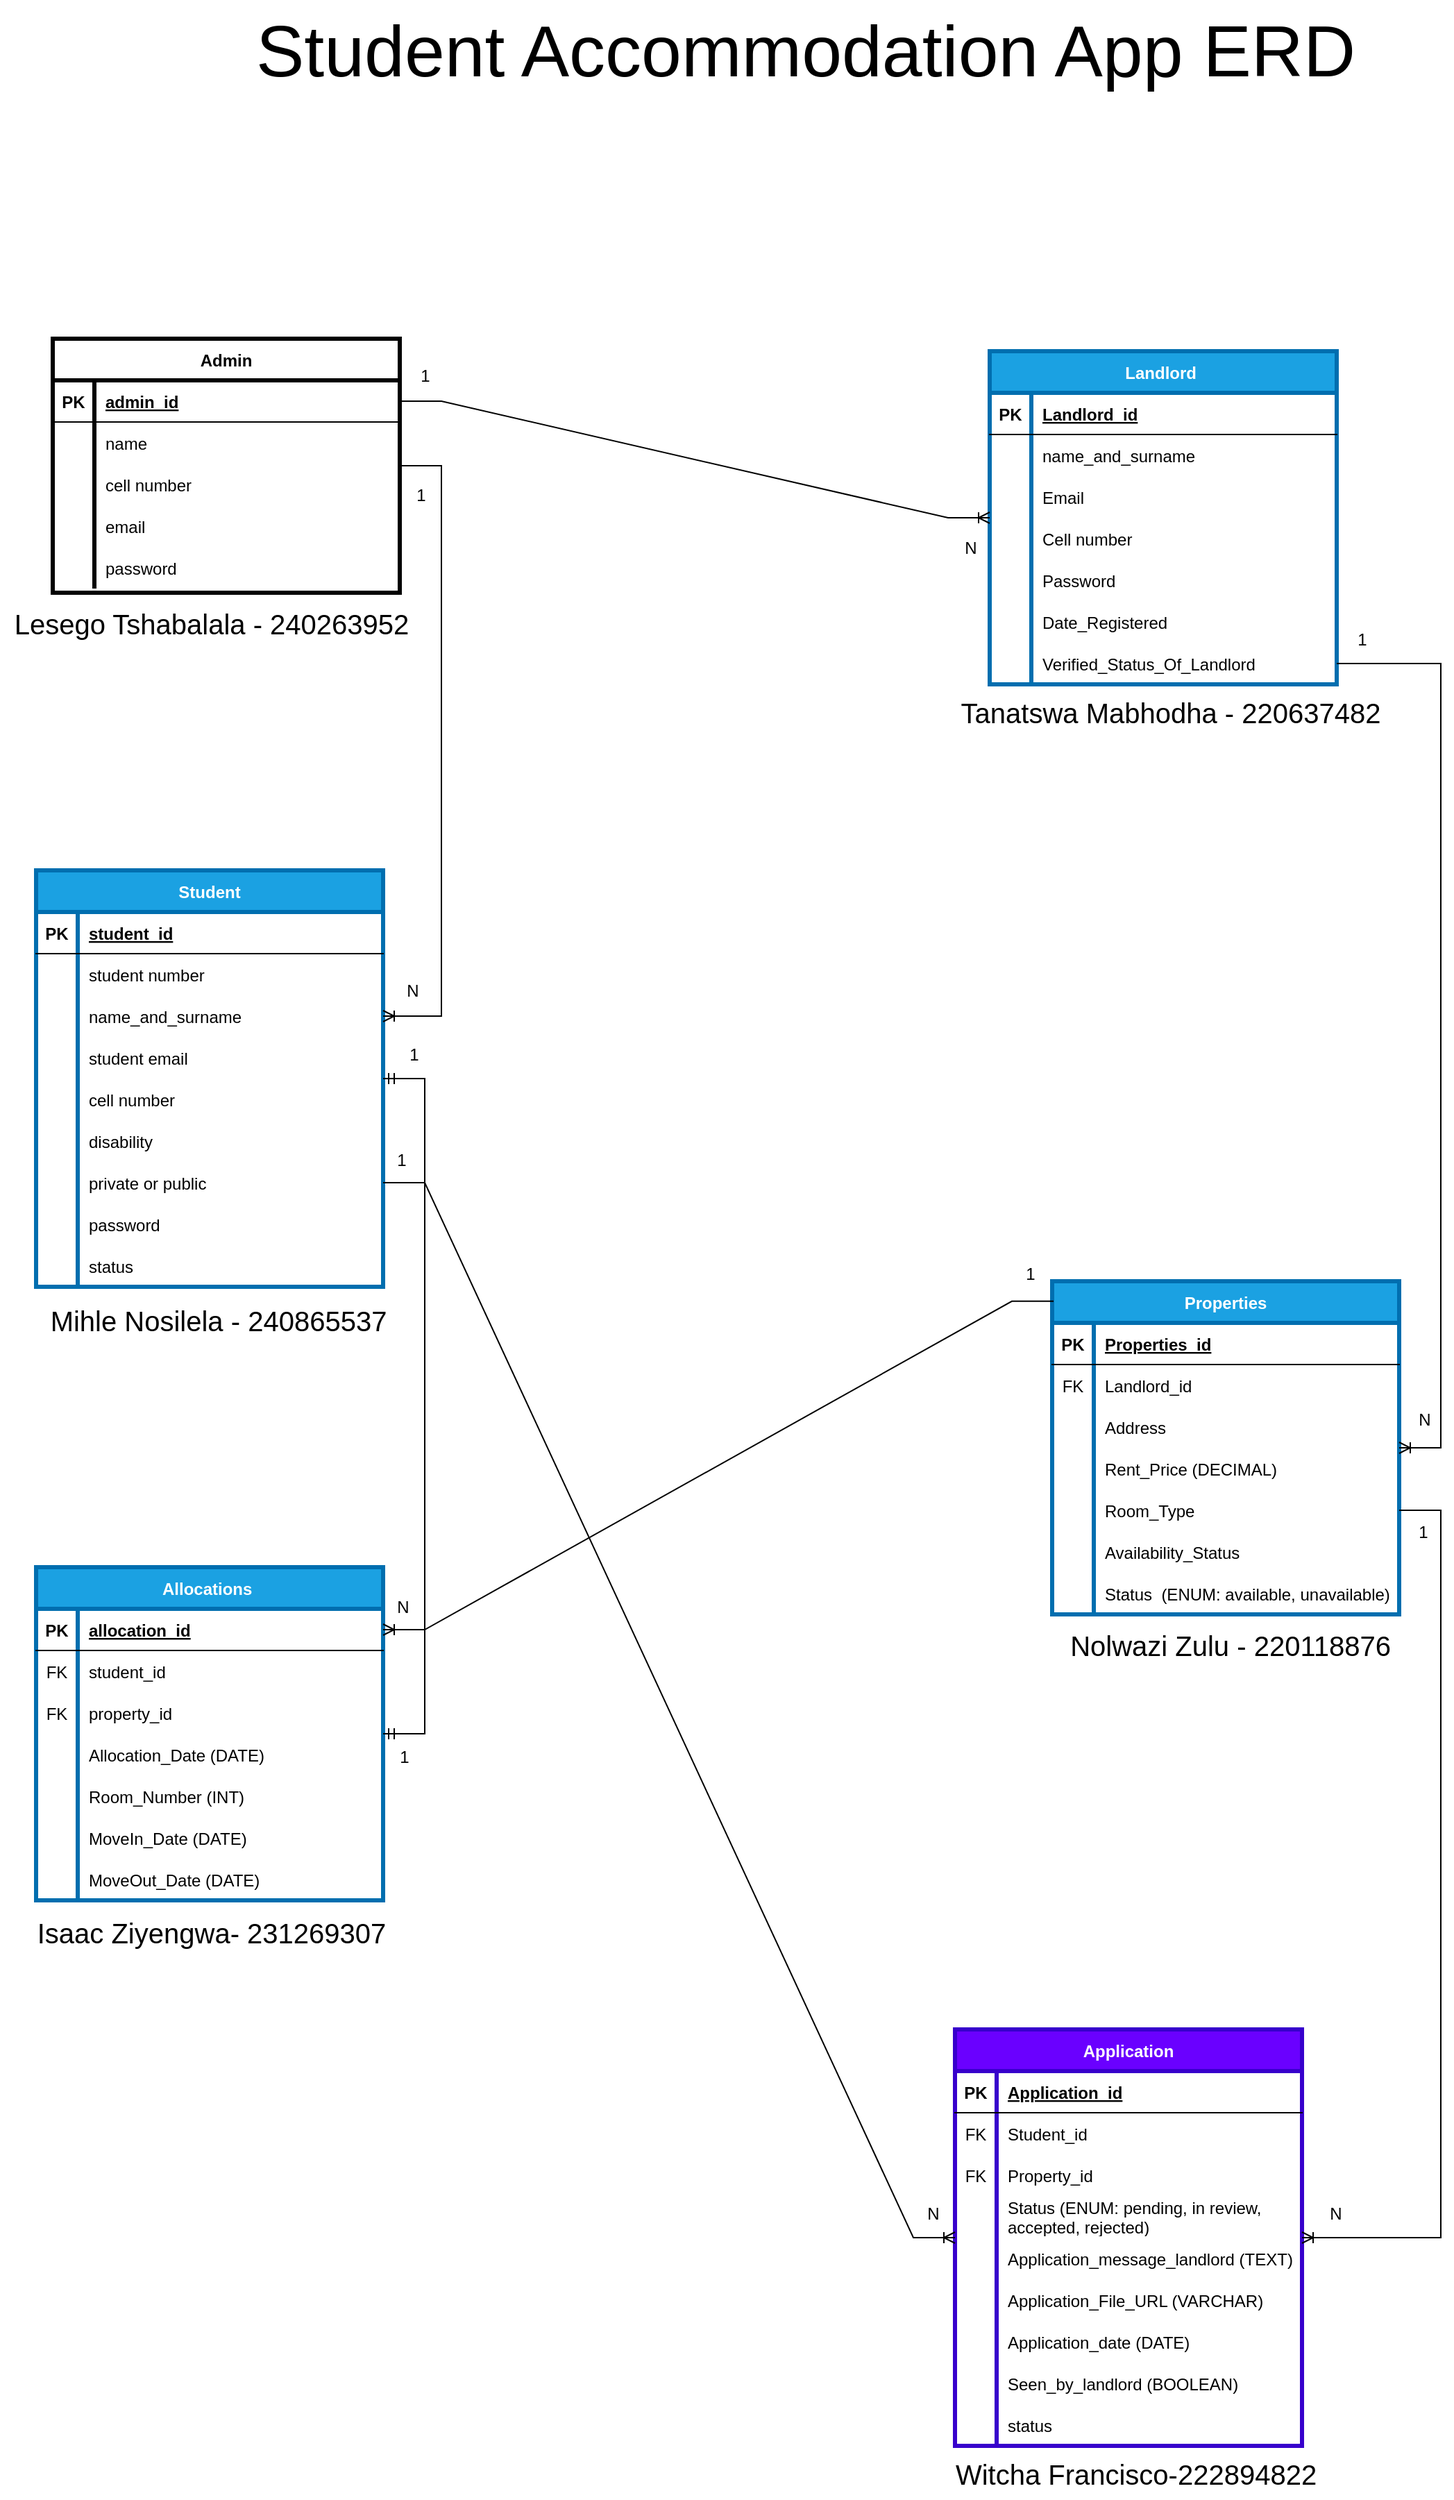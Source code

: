 <mxfile version="26.2.12">
  <diagram id="R2lEEEUBdFMjLlhIrx00" name="Page-1">
    <mxGraphModel dx="1200" dy="2487" grid="0" gridSize="10" guides="1" tooltips="1" connect="1" arrows="1" fold="1" page="1" pageScale="1" pageWidth="900" pageHeight="1600" background="light-dark(#FFFFFF,#333333)" math="0" shadow="0" extFonts="Permanent Marker^https://fonts.googleapis.com/css?family=Permanent+Marker">
      <root>
        <mxCell id="0" />
        <mxCell id="1" parent="0" />
        <mxCell id="C-vyLk0tnHw3VtMMgP7b-23" value="Admin" style="shape=table;startSize=30;container=1;collapsible=1;childLayout=tableLayout;fixedRows=1;rowLines=0;fontStyle=1;align=center;resizeLast=1;fillColor=light-dark(#FFFFFF,#FF0000);strokeColor=light-dark(#000000,#FF0000);strokeWidth=3;" parent="1" vertex="1">
          <mxGeometry x="124" y="-591" width="250" height="183" as="geometry" />
        </mxCell>
        <mxCell id="C-vyLk0tnHw3VtMMgP7b-24" value="" style="shape=partialRectangle;collapsible=0;dropTarget=0;pointerEvents=0;fillColor=none;points=[[0,0.5],[1,0.5]];portConstraint=eastwest;top=0;left=0;right=0;bottom=1;" parent="C-vyLk0tnHw3VtMMgP7b-23" vertex="1">
          <mxGeometry y="30" width="250" height="30" as="geometry" />
        </mxCell>
        <mxCell id="C-vyLk0tnHw3VtMMgP7b-25" value="PK" style="shape=partialRectangle;overflow=hidden;connectable=0;fillColor=none;top=0;left=0;bottom=0;right=0;fontStyle=1;" parent="C-vyLk0tnHw3VtMMgP7b-24" vertex="1">
          <mxGeometry width="30" height="30" as="geometry">
            <mxRectangle width="30" height="30" as="alternateBounds" />
          </mxGeometry>
        </mxCell>
        <mxCell id="C-vyLk0tnHw3VtMMgP7b-26" value="admin_id" style="shape=partialRectangle;overflow=hidden;connectable=0;fillColor=none;top=0;left=0;bottom=0;right=0;align=left;spacingLeft=6;fontStyle=5;" parent="C-vyLk0tnHw3VtMMgP7b-24" vertex="1">
          <mxGeometry x="30" width="220" height="30" as="geometry">
            <mxRectangle width="220" height="30" as="alternateBounds" />
          </mxGeometry>
        </mxCell>
        <mxCell id="C-vyLk0tnHw3VtMMgP7b-27" value="" style="shape=partialRectangle;collapsible=0;dropTarget=0;pointerEvents=0;fillColor=none;points=[[0,0.5],[1,0.5]];portConstraint=eastwest;top=0;left=0;right=0;bottom=0;" parent="C-vyLk0tnHw3VtMMgP7b-23" vertex="1">
          <mxGeometry y="60" width="250" height="30" as="geometry" />
        </mxCell>
        <mxCell id="C-vyLk0tnHw3VtMMgP7b-28" value="" style="shape=partialRectangle;overflow=hidden;connectable=0;fillColor=none;top=0;left=0;bottom=0;right=0;" parent="C-vyLk0tnHw3VtMMgP7b-27" vertex="1">
          <mxGeometry width="30" height="30" as="geometry">
            <mxRectangle width="30" height="30" as="alternateBounds" />
          </mxGeometry>
        </mxCell>
        <mxCell id="C-vyLk0tnHw3VtMMgP7b-29" value="name " style="shape=partialRectangle;overflow=hidden;connectable=0;fillColor=none;top=0;left=0;bottom=0;right=0;align=left;spacingLeft=6;" parent="C-vyLk0tnHw3VtMMgP7b-27" vertex="1">
          <mxGeometry x="30" width="220" height="30" as="geometry">
            <mxRectangle width="220" height="30" as="alternateBounds" />
          </mxGeometry>
        </mxCell>
        <mxCell id="-MiXcovGbyeg5kzN_aDn-31" style="shape=partialRectangle;collapsible=0;dropTarget=0;pointerEvents=0;fillColor=none;points=[[0,0.5],[1,0.5]];portConstraint=eastwest;top=0;left=0;right=0;bottom=0;" vertex="1" parent="C-vyLk0tnHw3VtMMgP7b-23">
          <mxGeometry y="90" width="250" height="30" as="geometry" />
        </mxCell>
        <mxCell id="-MiXcovGbyeg5kzN_aDn-32" style="shape=partialRectangle;overflow=hidden;connectable=0;fillColor=none;top=0;left=0;bottom=0;right=0;" vertex="1" parent="-MiXcovGbyeg5kzN_aDn-31">
          <mxGeometry width="30" height="30" as="geometry">
            <mxRectangle width="30" height="30" as="alternateBounds" />
          </mxGeometry>
        </mxCell>
        <mxCell id="-MiXcovGbyeg5kzN_aDn-33" value="cell number " style="shape=partialRectangle;overflow=hidden;connectable=0;fillColor=none;top=0;left=0;bottom=0;right=0;align=left;spacingLeft=6;" vertex="1" parent="-MiXcovGbyeg5kzN_aDn-31">
          <mxGeometry x="30" width="220" height="30" as="geometry">
            <mxRectangle width="220" height="30" as="alternateBounds" />
          </mxGeometry>
        </mxCell>
        <mxCell id="-MiXcovGbyeg5kzN_aDn-28" style="shape=partialRectangle;collapsible=0;dropTarget=0;pointerEvents=0;fillColor=none;points=[[0,0.5],[1,0.5]];portConstraint=eastwest;top=0;left=0;right=0;bottom=0;" vertex="1" parent="C-vyLk0tnHw3VtMMgP7b-23">
          <mxGeometry y="120" width="250" height="30" as="geometry" />
        </mxCell>
        <mxCell id="-MiXcovGbyeg5kzN_aDn-29" style="shape=partialRectangle;overflow=hidden;connectable=0;fillColor=none;top=0;left=0;bottom=0;right=0;strokeColor=light-dark(#000000,#FF0000);strokeWidth=3;" vertex="1" parent="-MiXcovGbyeg5kzN_aDn-28">
          <mxGeometry width="30" height="30" as="geometry">
            <mxRectangle width="30" height="30" as="alternateBounds" />
          </mxGeometry>
        </mxCell>
        <mxCell id="-MiXcovGbyeg5kzN_aDn-30" value="email" style="shape=partialRectangle;overflow=hidden;connectable=0;fillColor=none;top=0;left=0;bottom=0;right=0;align=left;spacingLeft=6;" vertex="1" parent="-MiXcovGbyeg5kzN_aDn-28">
          <mxGeometry x="30" width="220" height="30" as="geometry">
            <mxRectangle width="220" height="30" as="alternateBounds" />
          </mxGeometry>
        </mxCell>
        <mxCell id="-MiXcovGbyeg5kzN_aDn-25" style="shape=partialRectangle;collapsible=0;dropTarget=0;pointerEvents=0;fillColor=none;points=[[0,0.5],[1,0.5]];portConstraint=eastwest;top=0;left=0;right=0;bottom=0;" vertex="1" parent="C-vyLk0tnHw3VtMMgP7b-23">
          <mxGeometry y="150" width="250" height="30" as="geometry" />
        </mxCell>
        <mxCell id="-MiXcovGbyeg5kzN_aDn-26" style="shape=partialRectangle;overflow=hidden;connectable=0;fillColor=none;top=0;left=0;bottom=0;right=0;" vertex="1" parent="-MiXcovGbyeg5kzN_aDn-25">
          <mxGeometry width="30" height="30" as="geometry">
            <mxRectangle width="30" height="30" as="alternateBounds" />
          </mxGeometry>
        </mxCell>
        <mxCell id="-MiXcovGbyeg5kzN_aDn-27" value="password" style="shape=partialRectangle;overflow=hidden;connectable=0;fillColor=none;top=0;left=0;bottom=0;right=0;align=left;spacingLeft=6;" vertex="1" parent="-MiXcovGbyeg5kzN_aDn-25">
          <mxGeometry x="30" width="220" height="30" as="geometry">
            <mxRectangle width="220" height="30" as="alternateBounds" />
          </mxGeometry>
        </mxCell>
        <mxCell id="-MiXcovGbyeg5kzN_aDn-36" value="Student" style="shape=table;startSize=30;container=1;collapsible=1;childLayout=tableLayout;fixedRows=1;rowLines=0;fontStyle=1;align=center;resizeLast=1;fillColor=light-dark(#1BA1E2,#1805C4);fontColor=light-dark(#FFFFFF,#FFFFFF);strokeColor=light-dark(#006EAF,#280BE7);strokeWidth=3;labelBackgroundColor=none;" vertex="1" parent="1">
          <mxGeometry x="112" y="-208" width="250" height="300" as="geometry" />
        </mxCell>
        <mxCell id="-MiXcovGbyeg5kzN_aDn-37" value="" style="shape=partialRectangle;collapsible=0;dropTarget=0;pointerEvents=0;fillColor=none;points=[[0,0.5],[1,0.5]];portConstraint=eastwest;top=0;left=0;right=0;bottom=1;" vertex="1" parent="-MiXcovGbyeg5kzN_aDn-36">
          <mxGeometry y="30" width="250" height="30" as="geometry" />
        </mxCell>
        <mxCell id="-MiXcovGbyeg5kzN_aDn-38" value="PK" style="shape=partialRectangle;overflow=hidden;connectable=0;fillColor=none;top=0;left=0;bottom=0;right=0;fontStyle=1;" vertex="1" parent="-MiXcovGbyeg5kzN_aDn-37">
          <mxGeometry width="30" height="30" as="geometry">
            <mxRectangle width="30" height="30" as="alternateBounds" />
          </mxGeometry>
        </mxCell>
        <mxCell id="-MiXcovGbyeg5kzN_aDn-39" value="student_id" style="shape=partialRectangle;overflow=hidden;connectable=0;fillColor=none;top=0;left=0;bottom=0;right=0;align=left;spacingLeft=6;fontStyle=5;" vertex="1" parent="-MiXcovGbyeg5kzN_aDn-37">
          <mxGeometry x="30" width="220" height="30" as="geometry">
            <mxRectangle width="220" height="30" as="alternateBounds" />
          </mxGeometry>
        </mxCell>
        <mxCell id="-MiXcovGbyeg5kzN_aDn-40" value="" style="shape=partialRectangle;collapsible=0;dropTarget=0;pointerEvents=0;fillColor=none;points=[[0,0.5],[1,0.5]];portConstraint=eastwest;top=0;left=0;right=0;bottom=0;" vertex="1" parent="-MiXcovGbyeg5kzN_aDn-36">
          <mxGeometry y="60" width="250" height="30" as="geometry" />
        </mxCell>
        <mxCell id="-MiXcovGbyeg5kzN_aDn-41" value="" style="shape=partialRectangle;overflow=hidden;connectable=0;fillColor=none;top=0;left=0;bottom=0;right=0;" vertex="1" parent="-MiXcovGbyeg5kzN_aDn-40">
          <mxGeometry width="30" height="30" as="geometry">
            <mxRectangle width="30" height="30" as="alternateBounds" />
          </mxGeometry>
        </mxCell>
        <mxCell id="-MiXcovGbyeg5kzN_aDn-42" value="student number" style="shape=partialRectangle;overflow=hidden;connectable=0;fillColor=none;top=0;left=0;bottom=0;right=0;align=left;spacingLeft=6;" vertex="1" parent="-MiXcovGbyeg5kzN_aDn-40">
          <mxGeometry x="30" width="220" height="30" as="geometry">
            <mxRectangle width="220" height="30" as="alternateBounds" />
          </mxGeometry>
        </mxCell>
        <mxCell id="-MiXcovGbyeg5kzN_aDn-43" style="shape=partialRectangle;collapsible=0;dropTarget=0;pointerEvents=0;fillColor=none;points=[[0,0.5],[1,0.5]];portConstraint=eastwest;top=0;left=0;right=0;bottom=0;" vertex="1" parent="-MiXcovGbyeg5kzN_aDn-36">
          <mxGeometry y="90" width="250" height="30" as="geometry" />
        </mxCell>
        <mxCell id="-MiXcovGbyeg5kzN_aDn-44" style="shape=partialRectangle;overflow=hidden;connectable=0;fillColor=none;top=0;left=0;bottom=0;right=0;" vertex="1" parent="-MiXcovGbyeg5kzN_aDn-43">
          <mxGeometry width="30" height="30" as="geometry">
            <mxRectangle width="30" height="30" as="alternateBounds" />
          </mxGeometry>
        </mxCell>
        <mxCell id="-MiXcovGbyeg5kzN_aDn-45" value="name_and_surname" style="shape=partialRectangle;overflow=hidden;connectable=0;fillColor=none;top=0;left=0;bottom=0;right=0;align=left;spacingLeft=6;" vertex="1" parent="-MiXcovGbyeg5kzN_aDn-43">
          <mxGeometry x="30" width="220" height="30" as="geometry">
            <mxRectangle width="220" height="30" as="alternateBounds" />
          </mxGeometry>
        </mxCell>
        <mxCell id="-MiXcovGbyeg5kzN_aDn-46" value="" style="shape=partialRectangle;collapsible=0;dropTarget=0;pointerEvents=0;fillColor=none;points=[[0,0.5],[1,0.5]];portConstraint=eastwest;top=0;left=0;right=0;bottom=0;" vertex="1" parent="-MiXcovGbyeg5kzN_aDn-36">
          <mxGeometry y="120" width="250" height="30" as="geometry" />
        </mxCell>
        <mxCell id="-MiXcovGbyeg5kzN_aDn-47" value="" style="shape=partialRectangle;overflow=hidden;connectable=0;fillColor=none;top=0;left=0;bottom=0;right=0;" vertex="1" parent="-MiXcovGbyeg5kzN_aDn-46">
          <mxGeometry width="30" height="30" as="geometry">
            <mxRectangle width="30" height="30" as="alternateBounds" />
          </mxGeometry>
        </mxCell>
        <mxCell id="-MiXcovGbyeg5kzN_aDn-48" value="student email" style="shape=partialRectangle;overflow=hidden;connectable=0;fillColor=none;top=0;left=0;bottom=0;right=0;align=left;spacingLeft=6;" vertex="1" parent="-MiXcovGbyeg5kzN_aDn-46">
          <mxGeometry x="30" width="220" height="30" as="geometry">
            <mxRectangle width="220" height="30" as="alternateBounds" />
          </mxGeometry>
        </mxCell>
        <mxCell id="-MiXcovGbyeg5kzN_aDn-49" style="shape=partialRectangle;collapsible=0;dropTarget=0;pointerEvents=0;fillColor=none;points=[[0,0.5],[1,0.5]];portConstraint=eastwest;top=0;left=0;right=0;bottom=0;" vertex="1" parent="-MiXcovGbyeg5kzN_aDn-36">
          <mxGeometry y="150" width="250" height="30" as="geometry" />
        </mxCell>
        <mxCell id="-MiXcovGbyeg5kzN_aDn-50" style="shape=partialRectangle;overflow=hidden;connectable=0;fillColor=none;top=0;left=0;bottom=0;right=0;" vertex="1" parent="-MiXcovGbyeg5kzN_aDn-49">
          <mxGeometry width="30" height="30" as="geometry">
            <mxRectangle width="30" height="30" as="alternateBounds" />
          </mxGeometry>
        </mxCell>
        <mxCell id="-MiXcovGbyeg5kzN_aDn-51" value="cell number" style="shape=partialRectangle;overflow=hidden;connectable=0;fillColor=none;top=0;left=0;bottom=0;right=0;align=left;spacingLeft=6;" vertex="1" parent="-MiXcovGbyeg5kzN_aDn-49">
          <mxGeometry x="30" width="220" height="30" as="geometry">
            <mxRectangle width="220" height="30" as="alternateBounds" />
          </mxGeometry>
        </mxCell>
        <mxCell id="-MiXcovGbyeg5kzN_aDn-52" style="shape=partialRectangle;collapsible=0;dropTarget=0;pointerEvents=0;fillColor=none;points=[[0,0.5],[1,0.5]];portConstraint=eastwest;top=0;left=0;right=0;bottom=0;" vertex="1" parent="-MiXcovGbyeg5kzN_aDn-36">
          <mxGeometry y="180" width="250" height="30" as="geometry" />
        </mxCell>
        <mxCell id="-MiXcovGbyeg5kzN_aDn-53" style="shape=partialRectangle;overflow=hidden;connectable=0;fillColor=none;top=0;left=0;bottom=0;right=0;" vertex="1" parent="-MiXcovGbyeg5kzN_aDn-52">
          <mxGeometry width="30" height="30" as="geometry">
            <mxRectangle width="30" height="30" as="alternateBounds" />
          </mxGeometry>
        </mxCell>
        <mxCell id="-MiXcovGbyeg5kzN_aDn-54" value="disability" style="shape=partialRectangle;overflow=hidden;connectable=0;fillColor=none;top=0;left=0;bottom=0;right=0;align=left;spacingLeft=6;" vertex="1" parent="-MiXcovGbyeg5kzN_aDn-52">
          <mxGeometry x="30" width="220" height="30" as="geometry">
            <mxRectangle width="220" height="30" as="alternateBounds" />
          </mxGeometry>
        </mxCell>
        <mxCell id="-MiXcovGbyeg5kzN_aDn-55" style="shape=partialRectangle;collapsible=0;dropTarget=0;pointerEvents=0;fillColor=none;points=[[0,0.5],[1,0.5]];portConstraint=eastwest;top=0;left=0;right=0;bottom=0;" vertex="1" parent="-MiXcovGbyeg5kzN_aDn-36">
          <mxGeometry y="210" width="250" height="30" as="geometry" />
        </mxCell>
        <mxCell id="-MiXcovGbyeg5kzN_aDn-56" style="shape=partialRectangle;overflow=hidden;connectable=0;fillColor=none;top=0;left=0;bottom=0;right=0;" vertex="1" parent="-MiXcovGbyeg5kzN_aDn-55">
          <mxGeometry width="30" height="30" as="geometry">
            <mxRectangle width="30" height="30" as="alternateBounds" />
          </mxGeometry>
        </mxCell>
        <mxCell id="-MiXcovGbyeg5kzN_aDn-57" value="private or public" style="shape=partialRectangle;overflow=hidden;connectable=0;fillColor=none;top=0;left=0;bottom=0;right=0;align=left;spacingLeft=6;" vertex="1" parent="-MiXcovGbyeg5kzN_aDn-55">
          <mxGeometry x="30" width="220" height="30" as="geometry">
            <mxRectangle width="220" height="30" as="alternateBounds" />
          </mxGeometry>
        </mxCell>
        <mxCell id="-MiXcovGbyeg5kzN_aDn-58" style="shape=partialRectangle;collapsible=0;dropTarget=0;pointerEvents=0;fillColor=none;points=[[0,0.5],[1,0.5]];portConstraint=eastwest;top=0;left=0;right=0;bottom=0;" vertex="1" parent="-MiXcovGbyeg5kzN_aDn-36">
          <mxGeometry y="240" width="250" height="30" as="geometry" />
        </mxCell>
        <mxCell id="-MiXcovGbyeg5kzN_aDn-59" style="shape=partialRectangle;overflow=hidden;connectable=0;fillColor=none;top=0;left=0;bottom=0;right=0;" vertex="1" parent="-MiXcovGbyeg5kzN_aDn-58">
          <mxGeometry width="30" height="30" as="geometry">
            <mxRectangle width="30" height="30" as="alternateBounds" />
          </mxGeometry>
        </mxCell>
        <mxCell id="-MiXcovGbyeg5kzN_aDn-60" value="password" style="shape=partialRectangle;overflow=hidden;connectable=0;fillColor=none;top=0;left=0;bottom=0;right=0;align=left;spacingLeft=6;" vertex="1" parent="-MiXcovGbyeg5kzN_aDn-58">
          <mxGeometry x="30" width="220" height="30" as="geometry">
            <mxRectangle width="220" height="30" as="alternateBounds" />
          </mxGeometry>
        </mxCell>
        <mxCell id="-MiXcovGbyeg5kzN_aDn-61" style="shape=partialRectangle;collapsible=0;dropTarget=0;pointerEvents=0;fillColor=none;points=[[0,0.5],[1,0.5]];portConstraint=eastwest;top=0;left=0;right=0;bottom=0;" vertex="1" parent="-MiXcovGbyeg5kzN_aDn-36">
          <mxGeometry y="270" width="250" height="30" as="geometry" />
        </mxCell>
        <mxCell id="-MiXcovGbyeg5kzN_aDn-62" style="shape=partialRectangle;overflow=hidden;connectable=0;fillColor=none;top=0;left=0;bottom=0;right=0;" vertex="1" parent="-MiXcovGbyeg5kzN_aDn-61">
          <mxGeometry width="30" height="30" as="geometry">
            <mxRectangle width="30" height="30" as="alternateBounds" />
          </mxGeometry>
        </mxCell>
        <mxCell id="-MiXcovGbyeg5kzN_aDn-63" value="status" style="shape=partialRectangle;overflow=hidden;connectable=0;fillColor=none;top=0;left=0;bottom=0;right=0;align=left;spacingLeft=6;" vertex="1" parent="-MiXcovGbyeg5kzN_aDn-61">
          <mxGeometry x="30" width="220" height="30" as="geometry">
            <mxRectangle width="220" height="30" as="alternateBounds" />
          </mxGeometry>
        </mxCell>
        <mxCell id="-MiXcovGbyeg5kzN_aDn-64" value="Properties" style="shape=table;startSize=30;container=1;collapsible=1;childLayout=tableLayout;fixedRows=1;rowLines=0;fontStyle=1;align=center;resizeLast=1;fillColor=light-dark(#1BA1E2,#8F00FF);fontColor=light-dark(#FFFFFF,#FFFFFF);strokeColor=light-dark(#006EAF,#8F00FF);strokeWidth=3;labelBackgroundColor=none;" vertex="1" parent="1">
          <mxGeometry x="844" y="88" width="250" height="240" as="geometry" />
        </mxCell>
        <mxCell id="-MiXcovGbyeg5kzN_aDn-65" value="" style="shape=partialRectangle;collapsible=0;dropTarget=0;pointerEvents=0;fillColor=none;points=[[0,0.5],[1,0.5]];portConstraint=eastwest;top=0;left=0;right=0;bottom=1;" vertex="1" parent="-MiXcovGbyeg5kzN_aDn-64">
          <mxGeometry y="30" width="250" height="30" as="geometry" />
        </mxCell>
        <mxCell id="-MiXcovGbyeg5kzN_aDn-66" value="PK" style="shape=partialRectangle;overflow=hidden;connectable=0;fillColor=none;top=0;left=0;bottom=0;right=0;fontStyle=1;" vertex="1" parent="-MiXcovGbyeg5kzN_aDn-65">
          <mxGeometry width="30" height="30" as="geometry">
            <mxRectangle width="30" height="30" as="alternateBounds" />
          </mxGeometry>
        </mxCell>
        <mxCell id="-MiXcovGbyeg5kzN_aDn-67" value="Properties_id" style="shape=partialRectangle;overflow=hidden;connectable=0;fillColor=none;top=0;left=0;bottom=0;right=0;align=left;spacingLeft=6;fontStyle=5;" vertex="1" parent="-MiXcovGbyeg5kzN_aDn-65">
          <mxGeometry x="30" width="220" height="30" as="geometry">
            <mxRectangle width="220" height="30" as="alternateBounds" />
          </mxGeometry>
        </mxCell>
        <mxCell id="-MiXcovGbyeg5kzN_aDn-68" value="" style="shape=partialRectangle;collapsible=0;dropTarget=0;pointerEvents=0;fillColor=none;points=[[0,0.5],[1,0.5]];portConstraint=eastwest;top=0;left=0;right=0;bottom=0;" vertex="1" parent="-MiXcovGbyeg5kzN_aDn-64">
          <mxGeometry y="60" width="250" height="30" as="geometry" />
        </mxCell>
        <mxCell id="-MiXcovGbyeg5kzN_aDn-69" value="FK" style="shape=partialRectangle;overflow=hidden;connectable=0;fillColor=none;top=0;left=0;bottom=0;right=0;" vertex="1" parent="-MiXcovGbyeg5kzN_aDn-68">
          <mxGeometry width="30" height="30" as="geometry">
            <mxRectangle width="30" height="30" as="alternateBounds" />
          </mxGeometry>
        </mxCell>
        <mxCell id="-MiXcovGbyeg5kzN_aDn-70" value="Landlord_id" style="shape=partialRectangle;overflow=hidden;connectable=0;fillColor=none;top=0;left=0;bottom=0;right=0;align=left;spacingLeft=6;" vertex="1" parent="-MiXcovGbyeg5kzN_aDn-68">
          <mxGeometry x="30" width="220" height="30" as="geometry">
            <mxRectangle width="220" height="30" as="alternateBounds" />
          </mxGeometry>
        </mxCell>
        <mxCell id="-MiXcovGbyeg5kzN_aDn-71" style="shape=partialRectangle;collapsible=0;dropTarget=0;pointerEvents=0;fillColor=none;points=[[0,0.5],[1,0.5]];portConstraint=eastwest;top=0;left=0;right=0;bottom=0;" vertex="1" parent="-MiXcovGbyeg5kzN_aDn-64">
          <mxGeometry y="90" width="250" height="30" as="geometry" />
        </mxCell>
        <mxCell id="-MiXcovGbyeg5kzN_aDn-72" style="shape=partialRectangle;overflow=hidden;connectable=0;fillColor=none;top=0;left=0;bottom=0;right=0;" vertex="1" parent="-MiXcovGbyeg5kzN_aDn-71">
          <mxGeometry width="30" height="30" as="geometry">
            <mxRectangle width="30" height="30" as="alternateBounds" />
          </mxGeometry>
        </mxCell>
        <mxCell id="-MiXcovGbyeg5kzN_aDn-73" value="Address" style="shape=partialRectangle;overflow=hidden;connectable=0;fillColor=none;top=0;left=0;bottom=0;right=0;align=left;spacingLeft=6;" vertex="1" parent="-MiXcovGbyeg5kzN_aDn-71">
          <mxGeometry x="30" width="220" height="30" as="geometry">
            <mxRectangle width="220" height="30" as="alternateBounds" />
          </mxGeometry>
        </mxCell>
        <mxCell id="-MiXcovGbyeg5kzN_aDn-74" value="" style="shape=partialRectangle;collapsible=0;dropTarget=0;pointerEvents=0;fillColor=none;points=[[0,0.5],[1,0.5]];portConstraint=eastwest;top=0;left=0;right=0;bottom=0;" vertex="1" parent="-MiXcovGbyeg5kzN_aDn-64">
          <mxGeometry y="120" width="250" height="30" as="geometry" />
        </mxCell>
        <mxCell id="-MiXcovGbyeg5kzN_aDn-75" value="" style="shape=partialRectangle;overflow=hidden;connectable=0;fillColor=none;top=0;left=0;bottom=0;right=0;" vertex="1" parent="-MiXcovGbyeg5kzN_aDn-74">
          <mxGeometry width="30" height="30" as="geometry">
            <mxRectangle width="30" height="30" as="alternateBounds" />
          </mxGeometry>
        </mxCell>
        <mxCell id="-MiXcovGbyeg5kzN_aDn-76" value="Rent_Price (DECIMAL)" style="shape=partialRectangle;overflow=hidden;connectable=0;fillColor=none;top=0;left=0;bottom=0;right=0;align=left;spacingLeft=6;" vertex="1" parent="-MiXcovGbyeg5kzN_aDn-74">
          <mxGeometry x="30" width="220" height="30" as="geometry">
            <mxRectangle width="220" height="30" as="alternateBounds" />
          </mxGeometry>
        </mxCell>
        <mxCell id="-MiXcovGbyeg5kzN_aDn-77" style="shape=partialRectangle;collapsible=0;dropTarget=0;pointerEvents=0;fillColor=none;points=[[0,0.5],[1,0.5]];portConstraint=eastwest;top=0;left=0;right=0;bottom=0;" vertex="1" parent="-MiXcovGbyeg5kzN_aDn-64">
          <mxGeometry y="150" width="250" height="30" as="geometry" />
        </mxCell>
        <mxCell id="-MiXcovGbyeg5kzN_aDn-78" style="shape=partialRectangle;overflow=hidden;connectable=0;fillColor=none;top=0;left=0;bottom=0;right=0;" vertex="1" parent="-MiXcovGbyeg5kzN_aDn-77">
          <mxGeometry width="30" height="30" as="geometry">
            <mxRectangle width="30" height="30" as="alternateBounds" />
          </mxGeometry>
        </mxCell>
        <mxCell id="-MiXcovGbyeg5kzN_aDn-79" value="Room_Type" style="shape=partialRectangle;overflow=hidden;connectable=0;fillColor=none;top=0;left=0;bottom=0;right=0;align=left;spacingLeft=6;" vertex="1" parent="-MiXcovGbyeg5kzN_aDn-77">
          <mxGeometry x="30" width="220" height="30" as="geometry">
            <mxRectangle width="220" height="30" as="alternateBounds" />
          </mxGeometry>
        </mxCell>
        <mxCell id="-MiXcovGbyeg5kzN_aDn-80" style="shape=partialRectangle;collapsible=0;dropTarget=0;pointerEvents=0;fillColor=none;points=[[0,0.5],[1,0.5]];portConstraint=eastwest;top=0;left=0;right=0;bottom=0;" vertex="1" parent="-MiXcovGbyeg5kzN_aDn-64">
          <mxGeometry y="180" width="250" height="30" as="geometry" />
        </mxCell>
        <mxCell id="-MiXcovGbyeg5kzN_aDn-81" style="shape=partialRectangle;overflow=hidden;connectable=0;fillColor=none;top=0;left=0;bottom=0;right=0;" vertex="1" parent="-MiXcovGbyeg5kzN_aDn-80">
          <mxGeometry width="30" height="30" as="geometry">
            <mxRectangle width="30" height="30" as="alternateBounds" />
          </mxGeometry>
        </mxCell>
        <mxCell id="-MiXcovGbyeg5kzN_aDn-82" value="Availability_Status" style="shape=partialRectangle;overflow=hidden;connectable=0;fillColor=none;top=0;left=0;bottom=0;right=0;align=left;spacingLeft=6;" vertex="1" parent="-MiXcovGbyeg5kzN_aDn-80">
          <mxGeometry x="30" width="220" height="30" as="geometry">
            <mxRectangle width="220" height="30" as="alternateBounds" />
          </mxGeometry>
        </mxCell>
        <mxCell id="-MiXcovGbyeg5kzN_aDn-166" style="shape=partialRectangle;collapsible=0;dropTarget=0;pointerEvents=0;fillColor=none;points=[[0,0.5],[1,0.5]];portConstraint=eastwest;top=0;left=0;right=0;bottom=0;" vertex="1" parent="-MiXcovGbyeg5kzN_aDn-64">
          <mxGeometry y="210" width="250" height="30" as="geometry" />
        </mxCell>
        <mxCell id="-MiXcovGbyeg5kzN_aDn-167" style="shape=partialRectangle;overflow=hidden;connectable=0;fillColor=none;top=0;left=0;bottom=0;right=0;" vertex="1" parent="-MiXcovGbyeg5kzN_aDn-166">
          <mxGeometry width="30" height="30" as="geometry">
            <mxRectangle width="30" height="30" as="alternateBounds" />
          </mxGeometry>
        </mxCell>
        <mxCell id="-MiXcovGbyeg5kzN_aDn-168" value="Status  (ENUM: available, unavailable)" style="shape=partialRectangle;overflow=hidden;connectable=0;fillColor=none;top=0;left=0;bottom=0;right=0;align=left;spacingLeft=6;" vertex="1" parent="-MiXcovGbyeg5kzN_aDn-166">
          <mxGeometry x="30" width="220" height="30" as="geometry">
            <mxRectangle width="220" height="30" as="alternateBounds" />
          </mxGeometry>
        </mxCell>
        <mxCell id="-MiXcovGbyeg5kzN_aDn-92" value="Application" style="shape=table;startSize=30;container=1;collapsible=1;childLayout=tableLayout;fixedRows=1;rowLines=0;fontStyle=1;align=center;resizeLast=1;fillColor=light-dark(#6A00FF,#CC00CC);fontColor=#ffffff;strokeColor=light-dark(#3700CC,#CC00CC);strokeWidth=3;labelBackgroundColor=none;" vertex="1" parent="1">
          <mxGeometry x="774" y="627" width="250" height="300" as="geometry" />
        </mxCell>
        <mxCell id="-MiXcovGbyeg5kzN_aDn-93" value="" style="shape=partialRectangle;collapsible=0;dropTarget=0;pointerEvents=0;fillColor=none;points=[[0,0.5],[1,0.5]];portConstraint=eastwest;top=0;left=0;right=0;bottom=1;" vertex="1" parent="-MiXcovGbyeg5kzN_aDn-92">
          <mxGeometry y="30" width="250" height="30" as="geometry" />
        </mxCell>
        <mxCell id="-MiXcovGbyeg5kzN_aDn-94" value="PK" style="shape=partialRectangle;overflow=hidden;connectable=0;fillColor=none;top=0;left=0;bottom=0;right=0;fontStyle=1;" vertex="1" parent="-MiXcovGbyeg5kzN_aDn-93">
          <mxGeometry width="30" height="30" as="geometry">
            <mxRectangle width="30" height="30" as="alternateBounds" />
          </mxGeometry>
        </mxCell>
        <mxCell id="-MiXcovGbyeg5kzN_aDn-95" value="Application_id" style="shape=partialRectangle;overflow=hidden;connectable=0;fillColor=none;top=0;left=0;bottom=0;right=0;align=left;spacingLeft=6;fontStyle=5;" vertex="1" parent="-MiXcovGbyeg5kzN_aDn-93">
          <mxGeometry x="30" width="220" height="30" as="geometry">
            <mxRectangle width="220" height="30" as="alternateBounds" />
          </mxGeometry>
        </mxCell>
        <mxCell id="-MiXcovGbyeg5kzN_aDn-96" value="" style="shape=partialRectangle;collapsible=0;dropTarget=0;pointerEvents=0;fillColor=none;points=[[0,0.5],[1,0.5]];portConstraint=eastwest;top=0;left=0;right=0;bottom=0;" vertex="1" parent="-MiXcovGbyeg5kzN_aDn-92">
          <mxGeometry y="60" width="250" height="30" as="geometry" />
        </mxCell>
        <mxCell id="-MiXcovGbyeg5kzN_aDn-97" value="FK" style="shape=partialRectangle;overflow=hidden;connectable=0;fillColor=none;top=0;left=0;bottom=0;right=0;" vertex="1" parent="-MiXcovGbyeg5kzN_aDn-96">
          <mxGeometry width="30" height="30" as="geometry">
            <mxRectangle width="30" height="30" as="alternateBounds" />
          </mxGeometry>
        </mxCell>
        <mxCell id="-MiXcovGbyeg5kzN_aDn-98" value="Student_id" style="shape=partialRectangle;overflow=hidden;connectable=0;fillColor=none;top=0;left=0;bottom=0;right=0;align=left;spacingLeft=6;" vertex="1" parent="-MiXcovGbyeg5kzN_aDn-96">
          <mxGeometry x="30" width="220" height="30" as="geometry">
            <mxRectangle width="220" height="30" as="alternateBounds" />
          </mxGeometry>
        </mxCell>
        <mxCell id="-MiXcovGbyeg5kzN_aDn-99" style="shape=partialRectangle;collapsible=0;dropTarget=0;pointerEvents=0;fillColor=none;points=[[0,0.5],[1,0.5]];portConstraint=eastwest;top=0;left=0;right=0;bottom=0;" vertex="1" parent="-MiXcovGbyeg5kzN_aDn-92">
          <mxGeometry y="90" width="250" height="30" as="geometry" />
        </mxCell>
        <mxCell id="-MiXcovGbyeg5kzN_aDn-100" value="FK" style="shape=partialRectangle;overflow=hidden;connectable=0;fillColor=none;top=0;left=0;bottom=0;right=0;strokeColor=light-dark(#000000,#CC00CC);" vertex="1" parent="-MiXcovGbyeg5kzN_aDn-99">
          <mxGeometry width="30" height="30" as="geometry">
            <mxRectangle width="30" height="30" as="alternateBounds" />
          </mxGeometry>
        </mxCell>
        <mxCell id="-MiXcovGbyeg5kzN_aDn-101" value="Property_id" style="shape=partialRectangle;overflow=hidden;connectable=0;fillColor=none;top=0;left=0;bottom=0;right=0;align=left;spacingLeft=6;" vertex="1" parent="-MiXcovGbyeg5kzN_aDn-99">
          <mxGeometry x="30" width="220" height="30" as="geometry">
            <mxRectangle width="220" height="30" as="alternateBounds" />
          </mxGeometry>
        </mxCell>
        <mxCell id="-MiXcovGbyeg5kzN_aDn-102" value="" style="shape=partialRectangle;collapsible=0;dropTarget=0;pointerEvents=0;fillColor=none;points=[[0,0.5],[1,0.5]];portConstraint=eastwest;top=0;left=0;right=0;bottom=0;" vertex="1" parent="-MiXcovGbyeg5kzN_aDn-92">
          <mxGeometry y="120" width="250" height="30" as="geometry" />
        </mxCell>
        <mxCell id="-MiXcovGbyeg5kzN_aDn-103" value="" style="shape=partialRectangle;overflow=hidden;connectable=0;fillColor=none;top=0;left=0;bottom=0;right=0;" vertex="1" parent="-MiXcovGbyeg5kzN_aDn-102">
          <mxGeometry width="30" height="30" as="geometry">
            <mxRectangle width="30" height="30" as="alternateBounds" />
          </mxGeometry>
        </mxCell>
        <mxCell id="-MiXcovGbyeg5kzN_aDn-104" value="Status (ENUM: pending, in review,&#xa;accepted, rejected)" style="shape=partialRectangle;overflow=hidden;connectable=0;fillColor=none;top=0;left=0;bottom=0;right=0;align=left;spacingLeft=6;" vertex="1" parent="-MiXcovGbyeg5kzN_aDn-102">
          <mxGeometry x="30" width="220" height="30" as="geometry">
            <mxRectangle width="220" height="30" as="alternateBounds" />
          </mxGeometry>
        </mxCell>
        <mxCell id="-MiXcovGbyeg5kzN_aDn-105" style="shape=partialRectangle;collapsible=0;dropTarget=0;pointerEvents=0;fillColor=none;points=[[0,0.5],[1,0.5]];portConstraint=eastwest;top=0;left=0;right=0;bottom=0;" vertex="1" parent="-MiXcovGbyeg5kzN_aDn-92">
          <mxGeometry y="150" width="250" height="30" as="geometry" />
        </mxCell>
        <mxCell id="-MiXcovGbyeg5kzN_aDn-106" style="shape=partialRectangle;overflow=hidden;connectable=0;fillColor=none;top=0;left=0;bottom=0;right=0;" vertex="1" parent="-MiXcovGbyeg5kzN_aDn-105">
          <mxGeometry width="30" height="30" as="geometry">
            <mxRectangle width="30" height="30" as="alternateBounds" />
          </mxGeometry>
        </mxCell>
        <mxCell id="-MiXcovGbyeg5kzN_aDn-107" value="Application_message_landlord (TEXT)" style="shape=partialRectangle;overflow=hidden;connectable=0;fillColor=none;top=0;left=0;bottom=0;right=0;align=left;spacingLeft=6;" vertex="1" parent="-MiXcovGbyeg5kzN_aDn-105">
          <mxGeometry x="30" width="220" height="30" as="geometry">
            <mxRectangle width="220" height="30" as="alternateBounds" />
          </mxGeometry>
        </mxCell>
        <mxCell id="-MiXcovGbyeg5kzN_aDn-108" style="shape=partialRectangle;collapsible=0;dropTarget=0;pointerEvents=0;fillColor=none;points=[[0,0.5],[1,0.5]];portConstraint=eastwest;top=0;left=0;right=0;bottom=0;" vertex="1" parent="-MiXcovGbyeg5kzN_aDn-92">
          <mxGeometry y="180" width="250" height="30" as="geometry" />
        </mxCell>
        <mxCell id="-MiXcovGbyeg5kzN_aDn-109" style="shape=partialRectangle;overflow=hidden;connectable=0;fillColor=none;top=0;left=0;bottom=0;right=0;" vertex="1" parent="-MiXcovGbyeg5kzN_aDn-108">
          <mxGeometry width="30" height="30" as="geometry">
            <mxRectangle width="30" height="30" as="alternateBounds" />
          </mxGeometry>
        </mxCell>
        <mxCell id="-MiXcovGbyeg5kzN_aDn-110" value="Application_File_URL (VARCHAR)" style="shape=partialRectangle;overflow=hidden;connectable=0;fillColor=none;top=0;left=0;bottom=0;right=0;align=left;spacingLeft=6;" vertex="1" parent="-MiXcovGbyeg5kzN_aDn-108">
          <mxGeometry x="30" width="220" height="30" as="geometry">
            <mxRectangle width="220" height="30" as="alternateBounds" />
          </mxGeometry>
        </mxCell>
        <mxCell id="-MiXcovGbyeg5kzN_aDn-111" style="shape=partialRectangle;collapsible=0;dropTarget=0;pointerEvents=0;fillColor=none;points=[[0,0.5],[1,0.5]];portConstraint=eastwest;top=0;left=0;right=0;bottom=0;" vertex="1" parent="-MiXcovGbyeg5kzN_aDn-92">
          <mxGeometry y="210" width="250" height="30" as="geometry" />
        </mxCell>
        <mxCell id="-MiXcovGbyeg5kzN_aDn-112" style="shape=partialRectangle;overflow=hidden;connectable=0;fillColor=none;top=0;left=0;bottom=0;right=0;" vertex="1" parent="-MiXcovGbyeg5kzN_aDn-111">
          <mxGeometry width="30" height="30" as="geometry">
            <mxRectangle width="30" height="30" as="alternateBounds" />
          </mxGeometry>
        </mxCell>
        <mxCell id="-MiXcovGbyeg5kzN_aDn-113" value="Application_date (DATE)" style="shape=partialRectangle;overflow=hidden;connectable=0;fillColor=none;top=0;left=0;bottom=0;right=0;align=left;spacingLeft=6;" vertex="1" parent="-MiXcovGbyeg5kzN_aDn-111">
          <mxGeometry x="30" width="220" height="30" as="geometry">
            <mxRectangle width="220" height="30" as="alternateBounds" />
          </mxGeometry>
        </mxCell>
        <mxCell id="-MiXcovGbyeg5kzN_aDn-114" style="shape=partialRectangle;collapsible=0;dropTarget=0;pointerEvents=0;fillColor=none;points=[[0,0.5],[1,0.5]];portConstraint=eastwest;top=0;left=0;right=0;bottom=0;" vertex="1" parent="-MiXcovGbyeg5kzN_aDn-92">
          <mxGeometry y="240" width="250" height="30" as="geometry" />
        </mxCell>
        <mxCell id="-MiXcovGbyeg5kzN_aDn-115" style="shape=partialRectangle;overflow=hidden;connectable=0;fillColor=none;top=0;left=0;bottom=0;right=0;" vertex="1" parent="-MiXcovGbyeg5kzN_aDn-114">
          <mxGeometry width="30" height="30" as="geometry">
            <mxRectangle width="30" height="30" as="alternateBounds" />
          </mxGeometry>
        </mxCell>
        <mxCell id="-MiXcovGbyeg5kzN_aDn-116" value="Seen_by_landlord (BOOLEAN)" style="shape=partialRectangle;overflow=hidden;connectable=0;fillColor=none;top=0;left=0;bottom=0;right=0;align=left;spacingLeft=6;" vertex="1" parent="-MiXcovGbyeg5kzN_aDn-114">
          <mxGeometry x="30" width="220" height="30" as="geometry">
            <mxRectangle width="220" height="30" as="alternateBounds" />
          </mxGeometry>
        </mxCell>
        <mxCell id="-MiXcovGbyeg5kzN_aDn-117" style="shape=partialRectangle;collapsible=0;dropTarget=0;pointerEvents=0;fillColor=none;points=[[0,0.5],[1,0.5]];portConstraint=eastwest;top=0;left=0;right=0;bottom=0;" vertex="1" parent="-MiXcovGbyeg5kzN_aDn-92">
          <mxGeometry y="270" width="250" height="30" as="geometry" />
        </mxCell>
        <mxCell id="-MiXcovGbyeg5kzN_aDn-118" style="shape=partialRectangle;overflow=hidden;connectable=0;fillColor=none;top=0;left=0;bottom=0;right=0;" vertex="1" parent="-MiXcovGbyeg5kzN_aDn-117">
          <mxGeometry width="30" height="30" as="geometry">
            <mxRectangle width="30" height="30" as="alternateBounds" />
          </mxGeometry>
        </mxCell>
        <mxCell id="-MiXcovGbyeg5kzN_aDn-119" value="status" style="shape=partialRectangle;overflow=hidden;connectable=0;fillColor=none;top=0;left=0;bottom=0;right=0;align=left;spacingLeft=6;" vertex="1" parent="-MiXcovGbyeg5kzN_aDn-117">
          <mxGeometry x="30" width="220" height="30" as="geometry">
            <mxRectangle width="220" height="30" as="alternateBounds" />
          </mxGeometry>
        </mxCell>
        <mxCell id="-MiXcovGbyeg5kzN_aDn-120" value="Allocations " style="shape=table;startSize=30;container=1;collapsible=1;childLayout=tableLayout;fixedRows=1;rowLines=0;fontStyle=1;align=center;resizeLast=1;fillColor=light-dark(#1BA1E2,#00FF00);fontColor=light-dark(#FFFFFF,#000000);strokeColor=light-dark(#006EAF,#00FF00);strokeWidth=3;labelBackgroundColor=none;" vertex="1" parent="1">
          <mxGeometry x="112" y="294" width="250" height="240" as="geometry" />
        </mxCell>
        <mxCell id="-MiXcovGbyeg5kzN_aDn-121" value="" style="shape=partialRectangle;collapsible=0;dropTarget=0;pointerEvents=0;fillColor=none;points=[[0,0.5],[1,0.5]];portConstraint=eastwest;top=0;left=0;right=0;bottom=1;" vertex="1" parent="-MiXcovGbyeg5kzN_aDn-120">
          <mxGeometry y="30" width="250" height="30" as="geometry" />
        </mxCell>
        <mxCell id="-MiXcovGbyeg5kzN_aDn-122" value="PK" style="shape=partialRectangle;overflow=hidden;connectable=0;fillColor=none;top=0;left=0;bottom=0;right=0;fontStyle=1;" vertex="1" parent="-MiXcovGbyeg5kzN_aDn-121">
          <mxGeometry width="30" height="30" as="geometry">
            <mxRectangle width="30" height="30" as="alternateBounds" />
          </mxGeometry>
        </mxCell>
        <mxCell id="-MiXcovGbyeg5kzN_aDn-123" value="allocation_id" style="shape=partialRectangle;overflow=hidden;connectable=0;fillColor=none;top=0;left=0;bottom=0;right=0;align=left;spacingLeft=6;fontStyle=5;" vertex="1" parent="-MiXcovGbyeg5kzN_aDn-121">
          <mxGeometry x="30" width="220" height="30" as="geometry">
            <mxRectangle width="220" height="30" as="alternateBounds" />
          </mxGeometry>
        </mxCell>
        <mxCell id="-MiXcovGbyeg5kzN_aDn-124" value="" style="shape=partialRectangle;collapsible=0;dropTarget=0;pointerEvents=0;fillColor=none;points=[[0,0.5],[1,0.5]];portConstraint=eastwest;top=0;left=0;right=0;bottom=0;" vertex="1" parent="-MiXcovGbyeg5kzN_aDn-120">
          <mxGeometry y="60" width="250" height="30" as="geometry" />
        </mxCell>
        <mxCell id="-MiXcovGbyeg5kzN_aDn-125" value="FK" style="shape=partialRectangle;overflow=hidden;connectable=0;fillColor=none;top=0;left=0;bottom=0;right=0;" vertex="1" parent="-MiXcovGbyeg5kzN_aDn-124">
          <mxGeometry width="30" height="30" as="geometry">
            <mxRectangle width="30" height="30" as="alternateBounds" />
          </mxGeometry>
        </mxCell>
        <mxCell id="-MiXcovGbyeg5kzN_aDn-126" value="student_id" style="shape=partialRectangle;overflow=hidden;connectable=0;fillColor=none;top=0;left=0;bottom=0;right=0;align=left;spacingLeft=6;" vertex="1" parent="-MiXcovGbyeg5kzN_aDn-124">
          <mxGeometry x="30" width="220" height="30" as="geometry">
            <mxRectangle width="220" height="30" as="alternateBounds" />
          </mxGeometry>
        </mxCell>
        <mxCell id="-MiXcovGbyeg5kzN_aDn-127" style="shape=partialRectangle;collapsible=0;dropTarget=0;pointerEvents=0;fillColor=none;points=[[0,0.5],[1,0.5]];portConstraint=eastwest;top=0;left=0;right=0;bottom=0;" vertex="1" parent="-MiXcovGbyeg5kzN_aDn-120">
          <mxGeometry y="90" width="250" height="30" as="geometry" />
        </mxCell>
        <mxCell id="-MiXcovGbyeg5kzN_aDn-128" value="FK" style="shape=partialRectangle;overflow=hidden;connectable=0;fillColor=none;top=0;left=0;bottom=0;right=0;" vertex="1" parent="-MiXcovGbyeg5kzN_aDn-127">
          <mxGeometry width="30" height="30" as="geometry">
            <mxRectangle width="30" height="30" as="alternateBounds" />
          </mxGeometry>
        </mxCell>
        <mxCell id="-MiXcovGbyeg5kzN_aDn-129" value="property_id" style="shape=partialRectangle;overflow=hidden;connectable=0;fillColor=none;top=0;left=0;bottom=0;right=0;align=left;spacingLeft=6;" vertex="1" parent="-MiXcovGbyeg5kzN_aDn-127">
          <mxGeometry x="30" width="220" height="30" as="geometry">
            <mxRectangle width="220" height="30" as="alternateBounds" />
          </mxGeometry>
        </mxCell>
        <mxCell id="-MiXcovGbyeg5kzN_aDn-130" value="" style="shape=partialRectangle;collapsible=0;dropTarget=0;pointerEvents=0;fillColor=none;points=[[0,0.5],[1,0.5]];portConstraint=eastwest;top=0;left=0;right=0;bottom=0;" vertex="1" parent="-MiXcovGbyeg5kzN_aDn-120">
          <mxGeometry y="120" width="250" height="30" as="geometry" />
        </mxCell>
        <mxCell id="-MiXcovGbyeg5kzN_aDn-131" value="" style="shape=partialRectangle;overflow=hidden;connectable=0;fillColor=none;top=0;left=0;bottom=0;right=0;" vertex="1" parent="-MiXcovGbyeg5kzN_aDn-130">
          <mxGeometry width="30" height="30" as="geometry">
            <mxRectangle width="30" height="30" as="alternateBounds" />
          </mxGeometry>
        </mxCell>
        <mxCell id="-MiXcovGbyeg5kzN_aDn-132" value="Allocation_Date (DATE)" style="shape=partialRectangle;overflow=hidden;connectable=0;fillColor=none;top=0;left=0;bottom=0;right=0;align=left;spacingLeft=6;" vertex="1" parent="-MiXcovGbyeg5kzN_aDn-130">
          <mxGeometry x="30" width="220" height="30" as="geometry">
            <mxRectangle width="220" height="30" as="alternateBounds" />
          </mxGeometry>
        </mxCell>
        <mxCell id="-MiXcovGbyeg5kzN_aDn-149" style="shape=partialRectangle;collapsible=0;dropTarget=0;pointerEvents=0;fillColor=none;points=[[0,0.5],[1,0.5]];portConstraint=eastwest;top=0;left=0;right=0;bottom=0;" vertex="1" parent="-MiXcovGbyeg5kzN_aDn-120">
          <mxGeometry y="150" width="250" height="30" as="geometry" />
        </mxCell>
        <mxCell id="-MiXcovGbyeg5kzN_aDn-150" style="shape=partialRectangle;overflow=hidden;connectable=0;fillColor=none;top=0;left=0;bottom=0;right=0;" vertex="1" parent="-MiXcovGbyeg5kzN_aDn-149">
          <mxGeometry width="30" height="30" as="geometry">
            <mxRectangle width="30" height="30" as="alternateBounds" />
          </mxGeometry>
        </mxCell>
        <mxCell id="-MiXcovGbyeg5kzN_aDn-151" value="Room_Number (INT)" style="shape=partialRectangle;overflow=hidden;connectable=0;fillColor=none;top=0;left=0;bottom=0;right=0;align=left;spacingLeft=6;" vertex="1" parent="-MiXcovGbyeg5kzN_aDn-149">
          <mxGeometry x="30" width="220" height="30" as="geometry">
            <mxRectangle width="220" height="30" as="alternateBounds" />
          </mxGeometry>
        </mxCell>
        <mxCell id="-MiXcovGbyeg5kzN_aDn-152" style="shape=partialRectangle;collapsible=0;dropTarget=0;pointerEvents=0;fillColor=none;points=[[0,0.5],[1,0.5]];portConstraint=eastwest;top=0;left=0;right=0;bottom=0;" vertex="1" parent="-MiXcovGbyeg5kzN_aDn-120">
          <mxGeometry y="180" width="250" height="30" as="geometry" />
        </mxCell>
        <mxCell id="-MiXcovGbyeg5kzN_aDn-153" style="shape=partialRectangle;overflow=hidden;connectable=0;fillColor=none;top=0;left=0;bottom=0;right=0;" vertex="1" parent="-MiXcovGbyeg5kzN_aDn-152">
          <mxGeometry width="30" height="30" as="geometry">
            <mxRectangle width="30" height="30" as="alternateBounds" />
          </mxGeometry>
        </mxCell>
        <mxCell id="-MiXcovGbyeg5kzN_aDn-154" value="MoveIn_Date (DATE)" style="shape=partialRectangle;overflow=hidden;connectable=0;fillColor=none;top=0;left=0;bottom=0;right=0;align=left;spacingLeft=6;" vertex="1" parent="-MiXcovGbyeg5kzN_aDn-152">
          <mxGeometry x="30" width="220" height="30" as="geometry">
            <mxRectangle width="220" height="30" as="alternateBounds" />
          </mxGeometry>
        </mxCell>
        <mxCell id="-MiXcovGbyeg5kzN_aDn-155" style="shape=partialRectangle;collapsible=0;dropTarget=0;pointerEvents=0;fillColor=none;points=[[0,0.5],[1,0.5]];portConstraint=eastwest;top=0;left=0;right=0;bottom=0;" vertex="1" parent="-MiXcovGbyeg5kzN_aDn-120">
          <mxGeometry y="210" width="250" height="30" as="geometry" />
        </mxCell>
        <mxCell id="-MiXcovGbyeg5kzN_aDn-156" style="shape=partialRectangle;overflow=hidden;connectable=0;fillColor=none;top=0;left=0;bottom=0;right=0;" vertex="1" parent="-MiXcovGbyeg5kzN_aDn-155">
          <mxGeometry width="30" height="30" as="geometry">
            <mxRectangle width="30" height="30" as="alternateBounds" />
          </mxGeometry>
        </mxCell>
        <mxCell id="-MiXcovGbyeg5kzN_aDn-157" value="MoveOut_Date (DATE)" style="shape=partialRectangle;overflow=hidden;connectable=0;fillColor=none;top=0;left=0;bottom=0;right=0;align=left;spacingLeft=6;" vertex="1" parent="-MiXcovGbyeg5kzN_aDn-155">
          <mxGeometry x="30" width="220" height="30" as="geometry">
            <mxRectangle width="220" height="30" as="alternateBounds" />
          </mxGeometry>
        </mxCell>
        <mxCell id="C-vyLk0tnHw3VtMMgP7b-2" value="Landlord " style="shape=table;startSize=30;container=1;collapsible=1;childLayout=tableLayout;fixedRows=1;rowLines=0;fontStyle=1;align=center;resizeLast=1;fillColor=light-dark(#1BA1E2,#5CAFC4);fontColor=light-dark(#FFFFFF,#FFFFFF);strokeColor=light-dark(#006EAF,#5CAFC4);strokeWidth=3;labelBackgroundColor=none;" parent="1" vertex="1">
          <mxGeometry x="799" y="-582" width="250" height="240" as="geometry" />
        </mxCell>
        <mxCell id="C-vyLk0tnHw3VtMMgP7b-3" value="" style="shape=partialRectangle;collapsible=0;dropTarget=0;pointerEvents=0;fillColor=none;points=[[0,0.5],[1,0.5]];portConstraint=eastwest;top=0;left=0;right=0;bottom=1;" parent="C-vyLk0tnHw3VtMMgP7b-2" vertex="1">
          <mxGeometry y="30" width="250" height="30" as="geometry" />
        </mxCell>
        <mxCell id="C-vyLk0tnHw3VtMMgP7b-4" value="PK" style="shape=partialRectangle;overflow=hidden;connectable=0;fillColor=none;top=0;left=0;bottom=0;right=0;fontStyle=1;" parent="C-vyLk0tnHw3VtMMgP7b-3" vertex="1">
          <mxGeometry width="30" height="30" as="geometry">
            <mxRectangle width="30" height="30" as="alternateBounds" />
          </mxGeometry>
        </mxCell>
        <mxCell id="C-vyLk0tnHw3VtMMgP7b-5" value="Landlord_id" style="shape=partialRectangle;overflow=hidden;connectable=0;fillColor=none;top=0;left=0;bottom=0;right=0;align=left;spacingLeft=6;fontStyle=5;" parent="C-vyLk0tnHw3VtMMgP7b-3" vertex="1">
          <mxGeometry x="30" width="220" height="30" as="geometry">
            <mxRectangle width="220" height="30" as="alternateBounds" />
          </mxGeometry>
        </mxCell>
        <mxCell id="-MiXcovGbyeg5kzN_aDn-10" style="shape=partialRectangle;collapsible=0;dropTarget=0;pointerEvents=0;fillColor=none;points=[[0,0.5],[1,0.5]];portConstraint=eastwest;top=0;left=0;right=0;bottom=0;strokeColor=light-dark(#000000,#5CAFC4);" vertex="1" parent="C-vyLk0tnHw3VtMMgP7b-2">
          <mxGeometry y="60" width="250" height="30" as="geometry" />
        </mxCell>
        <mxCell id="-MiXcovGbyeg5kzN_aDn-11" style="shape=partialRectangle;overflow=hidden;connectable=0;fillColor=none;top=0;left=0;bottom=0;right=0;" vertex="1" parent="-MiXcovGbyeg5kzN_aDn-10">
          <mxGeometry width="30" height="30" as="geometry">
            <mxRectangle width="30" height="30" as="alternateBounds" />
          </mxGeometry>
        </mxCell>
        <mxCell id="-MiXcovGbyeg5kzN_aDn-12" value="name_and_surname" style="shape=partialRectangle;overflow=hidden;connectable=0;fillColor=none;top=0;left=0;bottom=0;right=0;align=left;spacingLeft=6;" vertex="1" parent="-MiXcovGbyeg5kzN_aDn-10">
          <mxGeometry x="30" width="220" height="30" as="geometry">
            <mxRectangle width="220" height="30" as="alternateBounds" />
          </mxGeometry>
        </mxCell>
        <mxCell id="C-vyLk0tnHw3VtMMgP7b-9" value="" style="shape=partialRectangle;collapsible=0;dropTarget=0;pointerEvents=0;fillColor=none;points=[[0,0.5],[1,0.5]];portConstraint=eastwest;top=0;left=0;right=0;bottom=0;" parent="C-vyLk0tnHw3VtMMgP7b-2" vertex="1">
          <mxGeometry y="90" width="250" height="30" as="geometry" />
        </mxCell>
        <mxCell id="C-vyLk0tnHw3VtMMgP7b-10" value="" style="shape=partialRectangle;overflow=hidden;connectable=0;fillColor=none;top=0;left=0;bottom=0;right=0;" parent="C-vyLk0tnHw3VtMMgP7b-9" vertex="1">
          <mxGeometry width="30" height="30" as="geometry">
            <mxRectangle width="30" height="30" as="alternateBounds" />
          </mxGeometry>
        </mxCell>
        <mxCell id="C-vyLk0tnHw3VtMMgP7b-11" value="Email" style="shape=partialRectangle;overflow=hidden;connectable=0;fillColor=none;top=0;left=0;bottom=0;right=0;align=left;spacingLeft=6;" parent="C-vyLk0tnHw3VtMMgP7b-9" vertex="1">
          <mxGeometry x="30" width="220" height="30" as="geometry">
            <mxRectangle width="220" height="30" as="alternateBounds" />
          </mxGeometry>
        </mxCell>
        <mxCell id="-MiXcovGbyeg5kzN_aDn-4" style="shape=partialRectangle;collapsible=0;dropTarget=0;pointerEvents=0;fillColor=none;points=[[0,0.5],[1,0.5]];portConstraint=eastwest;top=0;left=0;right=0;bottom=0;" vertex="1" parent="C-vyLk0tnHw3VtMMgP7b-2">
          <mxGeometry y="120" width="250" height="30" as="geometry" />
        </mxCell>
        <mxCell id="-MiXcovGbyeg5kzN_aDn-5" style="shape=partialRectangle;overflow=hidden;connectable=0;fillColor=none;top=0;left=0;bottom=0;right=0;" vertex="1" parent="-MiXcovGbyeg5kzN_aDn-4">
          <mxGeometry width="30" height="30" as="geometry">
            <mxRectangle width="30" height="30" as="alternateBounds" />
          </mxGeometry>
        </mxCell>
        <mxCell id="-MiXcovGbyeg5kzN_aDn-6" value="Cell number" style="shape=partialRectangle;overflow=hidden;connectable=0;fillColor=none;top=0;left=0;bottom=0;right=0;align=left;spacingLeft=6;" vertex="1" parent="-MiXcovGbyeg5kzN_aDn-4">
          <mxGeometry x="30" width="220" height="30" as="geometry">
            <mxRectangle width="220" height="30" as="alternateBounds" />
          </mxGeometry>
        </mxCell>
        <mxCell id="-MiXcovGbyeg5kzN_aDn-7" style="shape=partialRectangle;collapsible=0;dropTarget=0;pointerEvents=0;fillColor=none;points=[[0,0.5],[1,0.5]];portConstraint=eastwest;top=0;left=0;right=0;bottom=0;" vertex="1" parent="C-vyLk0tnHw3VtMMgP7b-2">
          <mxGeometry y="150" width="250" height="30" as="geometry" />
        </mxCell>
        <mxCell id="-MiXcovGbyeg5kzN_aDn-8" style="shape=partialRectangle;overflow=hidden;connectable=0;fillColor=none;top=0;left=0;bottom=0;right=0;" vertex="1" parent="-MiXcovGbyeg5kzN_aDn-7">
          <mxGeometry width="30" height="30" as="geometry">
            <mxRectangle width="30" height="30" as="alternateBounds" />
          </mxGeometry>
        </mxCell>
        <mxCell id="-MiXcovGbyeg5kzN_aDn-9" value="Password" style="shape=partialRectangle;overflow=hidden;connectable=0;fillColor=none;top=0;left=0;bottom=0;right=0;align=left;spacingLeft=6;" vertex="1" parent="-MiXcovGbyeg5kzN_aDn-7">
          <mxGeometry x="30" width="220" height="30" as="geometry">
            <mxRectangle width="220" height="30" as="alternateBounds" />
          </mxGeometry>
        </mxCell>
        <mxCell id="-MiXcovGbyeg5kzN_aDn-16" style="shape=partialRectangle;collapsible=0;dropTarget=0;pointerEvents=0;fillColor=none;points=[[0,0.5],[1,0.5]];portConstraint=eastwest;top=0;left=0;right=0;bottom=0;" vertex="1" parent="C-vyLk0tnHw3VtMMgP7b-2">
          <mxGeometry y="180" width="250" height="30" as="geometry" />
        </mxCell>
        <mxCell id="-MiXcovGbyeg5kzN_aDn-17" style="shape=partialRectangle;overflow=hidden;connectable=0;fillColor=none;top=0;left=0;bottom=0;right=0;" vertex="1" parent="-MiXcovGbyeg5kzN_aDn-16">
          <mxGeometry width="30" height="30" as="geometry">
            <mxRectangle width="30" height="30" as="alternateBounds" />
          </mxGeometry>
        </mxCell>
        <mxCell id="-MiXcovGbyeg5kzN_aDn-18" value="Date_Registered" style="shape=partialRectangle;overflow=hidden;connectable=0;fillColor=none;top=0;left=0;bottom=0;right=0;align=left;spacingLeft=6;" vertex="1" parent="-MiXcovGbyeg5kzN_aDn-16">
          <mxGeometry x="30" width="220" height="30" as="geometry">
            <mxRectangle width="220" height="30" as="alternateBounds" />
          </mxGeometry>
        </mxCell>
        <mxCell id="-MiXcovGbyeg5kzN_aDn-19" style="shape=partialRectangle;collapsible=0;dropTarget=0;pointerEvents=0;fillColor=none;points=[[0,0.5],[1,0.5]];portConstraint=eastwest;top=0;left=0;right=0;bottom=0;" vertex="1" parent="C-vyLk0tnHw3VtMMgP7b-2">
          <mxGeometry y="210" width="250" height="30" as="geometry" />
        </mxCell>
        <mxCell id="-MiXcovGbyeg5kzN_aDn-20" style="shape=partialRectangle;overflow=hidden;connectable=0;fillColor=none;top=0;left=0;bottom=0;right=0;" vertex="1" parent="-MiXcovGbyeg5kzN_aDn-19">
          <mxGeometry width="30" height="30" as="geometry">
            <mxRectangle width="30" height="30" as="alternateBounds" />
          </mxGeometry>
        </mxCell>
        <mxCell id="-MiXcovGbyeg5kzN_aDn-21" value="Verified_Status_Of_Landlord" style="shape=partialRectangle;overflow=hidden;connectable=0;fillColor=none;top=0;left=0;bottom=0;right=0;align=left;spacingLeft=6;" vertex="1" parent="-MiXcovGbyeg5kzN_aDn-19">
          <mxGeometry x="30" width="220" height="30" as="geometry">
            <mxRectangle width="220" height="30" as="alternateBounds" />
          </mxGeometry>
        </mxCell>
        <mxCell id="-MiXcovGbyeg5kzN_aDn-158" value="" style="edgeStyle=entityRelationEdgeStyle;fontSize=12;html=1;endArrow=ERoneToMany;rounded=0;" edge="1" parent="1" source="-MiXcovGbyeg5kzN_aDn-19" target="-MiXcovGbyeg5kzN_aDn-64">
          <mxGeometry width="100" height="100" relative="1" as="geometry">
            <mxPoint x="616" y="135" as="sourcePoint" />
            <mxPoint x="786" y="353" as="targetPoint" />
            <Array as="points">
              <mxPoint x="836" y="255" />
            </Array>
          </mxGeometry>
        </mxCell>
        <mxCell id="-MiXcovGbyeg5kzN_aDn-159" value="" style="edgeStyle=entityRelationEdgeStyle;fontSize=12;html=1;endArrow=ERoneToMany;rounded=0;" edge="1" parent="1" source="-MiXcovGbyeg5kzN_aDn-77" target="-MiXcovGbyeg5kzN_aDn-92">
          <mxGeometry width="100" height="100" relative="1" as="geometry">
            <mxPoint x="1014" y="558" as="sourcePoint" />
            <mxPoint x="768" y="700" as="targetPoint" />
            <Array as="points">
              <mxPoint x="818" y="602" />
            </Array>
          </mxGeometry>
        </mxCell>
        <mxCell id="-MiXcovGbyeg5kzN_aDn-164" value="" style="edgeStyle=entityRelationEdgeStyle;fontSize=12;html=1;endArrow=ERoneToMany;rounded=0;exitX=0.004;exitY=0.06;exitDx=0;exitDy=0;exitPerimeter=0;" edge="1" parent="1" source="-MiXcovGbyeg5kzN_aDn-64" target="-MiXcovGbyeg5kzN_aDn-121">
          <mxGeometry width="100" height="100" relative="1" as="geometry">
            <mxPoint x="824" y="370" as="sourcePoint" />
            <mxPoint x="387.0" y="761" as="targetPoint" />
            <Array as="points">
              <mxPoint x="808" y="308" />
            </Array>
          </mxGeometry>
        </mxCell>
        <mxCell id="-MiXcovGbyeg5kzN_aDn-170" value="" style="edgeStyle=entityRelationEdgeStyle;fontSize=12;html=1;endArrow=ERoneToMany;rounded=0;entryX=1;entryY=0.5;entryDx=0;entryDy=0;" edge="1" parent="1" source="C-vyLk0tnHw3VtMMgP7b-23" target="-MiXcovGbyeg5kzN_aDn-43">
          <mxGeometry width="100" height="100" relative="1" as="geometry">
            <mxPoint x="465" y="516" as="sourcePoint" />
            <mxPoint x="565" y="416" as="targetPoint" />
          </mxGeometry>
        </mxCell>
        <mxCell id="-MiXcovGbyeg5kzN_aDn-171" value="" style="edgeStyle=entityRelationEdgeStyle;fontSize=12;html=1;endArrow=ERoneToMany;rounded=0;" edge="1" parent="1" source="C-vyLk0tnHw3VtMMgP7b-24" target="C-vyLk0tnHw3VtMMgP7b-2">
          <mxGeometry width="100" height="100" relative="1" as="geometry">
            <mxPoint x="465" y="516" as="sourcePoint" />
            <mxPoint x="740" y="21" as="targetPoint" />
          </mxGeometry>
        </mxCell>
        <mxCell id="-MiXcovGbyeg5kzN_aDn-172" value="1" style="text;html=1;align=center;verticalAlign=middle;resizable=0;points=[];autosize=1;strokeColor=none;fillColor=none;" vertex="1" parent="1">
          <mxGeometry x="379" y="-577" width="25" height="26" as="geometry" />
        </mxCell>
        <mxCell id="-MiXcovGbyeg5kzN_aDn-173" value="N" style="text;html=1;align=center;verticalAlign=middle;resizable=0;points=[];autosize=1;strokeColor=none;fillColor=none;" vertex="1" parent="1">
          <mxGeometry x="771" y="-453" width="27" height="26" as="geometry" />
        </mxCell>
        <mxCell id="-MiXcovGbyeg5kzN_aDn-174" value="1" style="text;html=1;align=center;verticalAlign=middle;resizable=0;points=[];autosize=1;strokeColor=none;fillColor=none;" vertex="1" parent="1">
          <mxGeometry x="376" y="-491" width="25" height="26" as="geometry" />
        </mxCell>
        <mxCell id="-MiXcovGbyeg5kzN_aDn-175" value="1" style="text;html=1;align=center;verticalAlign=middle;resizable=0;points=[];autosize=1;strokeColor=none;fillColor=none;" vertex="1" parent="1">
          <mxGeometry x="815" y="70" width="25" height="26" as="geometry" />
        </mxCell>
        <mxCell id="-MiXcovGbyeg5kzN_aDn-176" value="1" style="text;html=1;align=center;verticalAlign=middle;resizable=0;points=[];autosize=1;strokeColor=none;fillColor=none;" vertex="1" parent="1">
          <mxGeometry x="1054" y="-387" width="25" height="26" as="geometry" />
        </mxCell>
        <mxCell id="-MiXcovGbyeg5kzN_aDn-177" value="1" style="text;html=1;align=center;verticalAlign=middle;resizable=0;points=[];autosize=1;strokeColor=none;fillColor=none;" vertex="1" parent="1">
          <mxGeometry x="1098" y="256" width="25" height="26" as="geometry" />
        </mxCell>
        <mxCell id="-MiXcovGbyeg5kzN_aDn-178" value="" style="edgeStyle=entityRelationEdgeStyle;fontSize=12;html=1;endArrow=ERoneToMany;rounded=0;exitX=1;exitY=0.5;exitDx=0;exitDy=0;" edge="1" parent="1" source="-MiXcovGbyeg5kzN_aDn-55" target="-MiXcovGbyeg5kzN_aDn-92">
          <mxGeometry width="100" height="100" relative="1" as="geometry">
            <mxPoint x="457" y="506" as="sourcePoint" />
            <mxPoint x="557" y="406" as="targetPoint" />
          </mxGeometry>
        </mxCell>
        <mxCell id="-MiXcovGbyeg5kzN_aDn-179" value="N" style="text;html=1;align=center;verticalAlign=middle;resizable=0;points=[];autosize=1;strokeColor=none;fillColor=none;" vertex="1" parent="1">
          <mxGeometry x="744" y="747" width="27" height="26" as="geometry" />
        </mxCell>
        <mxCell id="-MiXcovGbyeg5kzN_aDn-180" value="N" style="text;html=1;align=center;verticalAlign=middle;resizable=0;points=[];autosize=1;strokeColor=none;fillColor=none;" vertex="1" parent="1">
          <mxGeometry x="362" y="310" width="27" height="26" as="geometry" />
        </mxCell>
        <mxCell id="-MiXcovGbyeg5kzN_aDn-181" value="N" style="text;html=1;align=center;verticalAlign=middle;resizable=0;points=[];autosize=1;strokeColor=none;fillColor=none;" vertex="1" parent="1">
          <mxGeometry x="1034" y="747" width="27" height="26" as="geometry" />
        </mxCell>
        <mxCell id="-MiXcovGbyeg5kzN_aDn-182" value="N" style="text;html=1;align=center;verticalAlign=middle;resizable=0;points=[];autosize=1;strokeColor=none;fillColor=none;" vertex="1" parent="1">
          <mxGeometry x="1098" y="175" width="27" height="26" as="geometry" />
        </mxCell>
        <mxCell id="-MiXcovGbyeg5kzN_aDn-183" value="N" style="text;html=1;align=center;verticalAlign=middle;resizable=0;points=[];autosize=1;strokeColor=none;fillColor=none;" vertex="1" parent="1">
          <mxGeometry x="369" y="-134" width="27" height="26" as="geometry" />
        </mxCell>
        <mxCell id="-MiXcovGbyeg5kzN_aDn-184" value="1" style="text;html=1;align=center;verticalAlign=middle;resizable=0;points=[];autosize=1;strokeColor=none;fillColor=none;" vertex="1" parent="1">
          <mxGeometry x="362" y="-12" width="25" height="26" as="geometry" />
        </mxCell>
        <mxCell id="-MiXcovGbyeg5kzN_aDn-186" value="" style="edgeStyle=entityRelationEdgeStyle;fontSize=12;html=1;endArrow=ERmandOne;startArrow=ERmandOne;rounded=0;" edge="1" parent="1" source="-MiXcovGbyeg5kzN_aDn-120" target="-MiXcovGbyeg5kzN_aDn-36">
          <mxGeometry width="100" height="100" relative="1" as="geometry">
            <mxPoint x="44" y="421" as="sourcePoint" />
            <mxPoint x="144" y="321" as="targetPoint" />
            <Array as="points">
              <mxPoint x="-321" y="421" />
            </Array>
          </mxGeometry>
        </mxCell>
        <mxCell id="-MiXcovGbyeg5kzN_aDn-188" value="1" style="text;html=1;align=center;verticalAlign=middle;resizable=0;points=[];autosize=1;strokeColor=none;fillColor=none;" vertex="1" parent="1">
          <mxGeometry x="364" y="418" width="25" height="26" as="geometry" />
        </mxCell>
        <mxCell id="-MiXcovGbyeg5kzN_aDn-189" value="1" style="text;html=1;align=center;verticalAlign=middle;resizable=0;points=[];autosize=1;strokeColor=none;fillColor=none;" vertex="1" parent="1">
          <mxGeometry x="371" y="-88" width="25" height="26" as="geometry" />
        </mxCell>
        <mxCell id="-MiXcovGbyeg5kzN_aDn-191" value="Student Accommodation App ERD" style="text;html=1;align=center;verticalAlign=middle;resizable=0;points=[];autosize=1;strokeColor=none;fillColor=none;fontSize=52;" vertex="1" parent="1">
          <mxGeometry x="258" y="-835" width="816" height="74" as="geometry" />
        </mxCell>
        <mxCell id="-MiXcovGbyeg5kzN_aDn-196" value="&lt;font style=&quot;font-size: 20px;&quot;&gt;Lesego Tshabalala - 240263952&lt;/font&gt;" style="text;html=1;align=center;verticalAlign=middle;resizable=0;points=[];autosize=1;strokeColor=none;fillColor=none;" vertex="1" parent="1">
          <mxGeometry x="86" y="-404" width="303" height="36" as="geometry" />
        </mxCell>
        <mxCell id="-MiXcovGbyeg5kzN_aDn-197" value="Tanatswa Mabhodha - 220637482" style="text;html=1;align=center;verticalAlign=middle;resizable=0;points=[];autosize=1;strokeColor=none;fillColor=none;fontSize=20;" vertex="1" parent="1">
          <mxGeometry x="768.5" y="-340" width="320" height="36" as="geometry" />
        </mxCell>
        <mxCell id="-MiXcovGbyeg5kzN_aDn-198" value="Mihle Nosilela - 240865537" style="text;html=1;align=center;verticalAlign=middle;resizable=0;points=[];autosize=1;strokeColor=none;fillColor=none;fontSize=20;" vertex="1" parent="1">
          <mxGeometry x="112.5" y="98" width="260" height="36" as="geometry" />
        </mxCell>
        <mxCell id="-MiXcovGbyeg5kzN_aDn-199" value="Nolwazi Zulu - 220118876" style="text;html=1;align=center;verticalAlign=middle;resizable=0;points=[];autosize=1;strokeColor=none;fillColor=none;fontSize=20;" vertex="1" parent="1">
          <mxGeometry x="847" y="332" width="249" height="36" as="geometry" />
        </mxCell>
        <mxCell id="-MiXcovGbyeg5kzN_aDn-200" value="&lt;span style=&quot;font-size: 20px;&quot;&gt;Isaac Ziyengwa- 231269307&lt;/span&gt;" style="text;html=1;align=center;verticalAlign=middle;resizable=0;points=[];autosize=1;strokeColor=none;fillColor=none;" vertex="1" parent="1">
          <mxGeometry x="103.5" y="539" width="269" height="36" as="geometry" />
        </mxCell>
        <mxCell id="-MiXcovGbyeg5kzN_aDn-201" value="Witcha Francisco-222894822" style="text;html=1;align=center;verticalAlign=middle;resizable=0;points=[];autosize=1;strokeColor=none;fillColor=none;fontSize=20;" vertex="1" parent="1">
          <mxGeometry x="764.5" y="929" width="278" height="36" as="geometry" />
        </mxCell>
      </root>
    </mxGraphModel>
  </diagram>
</mxfile>
